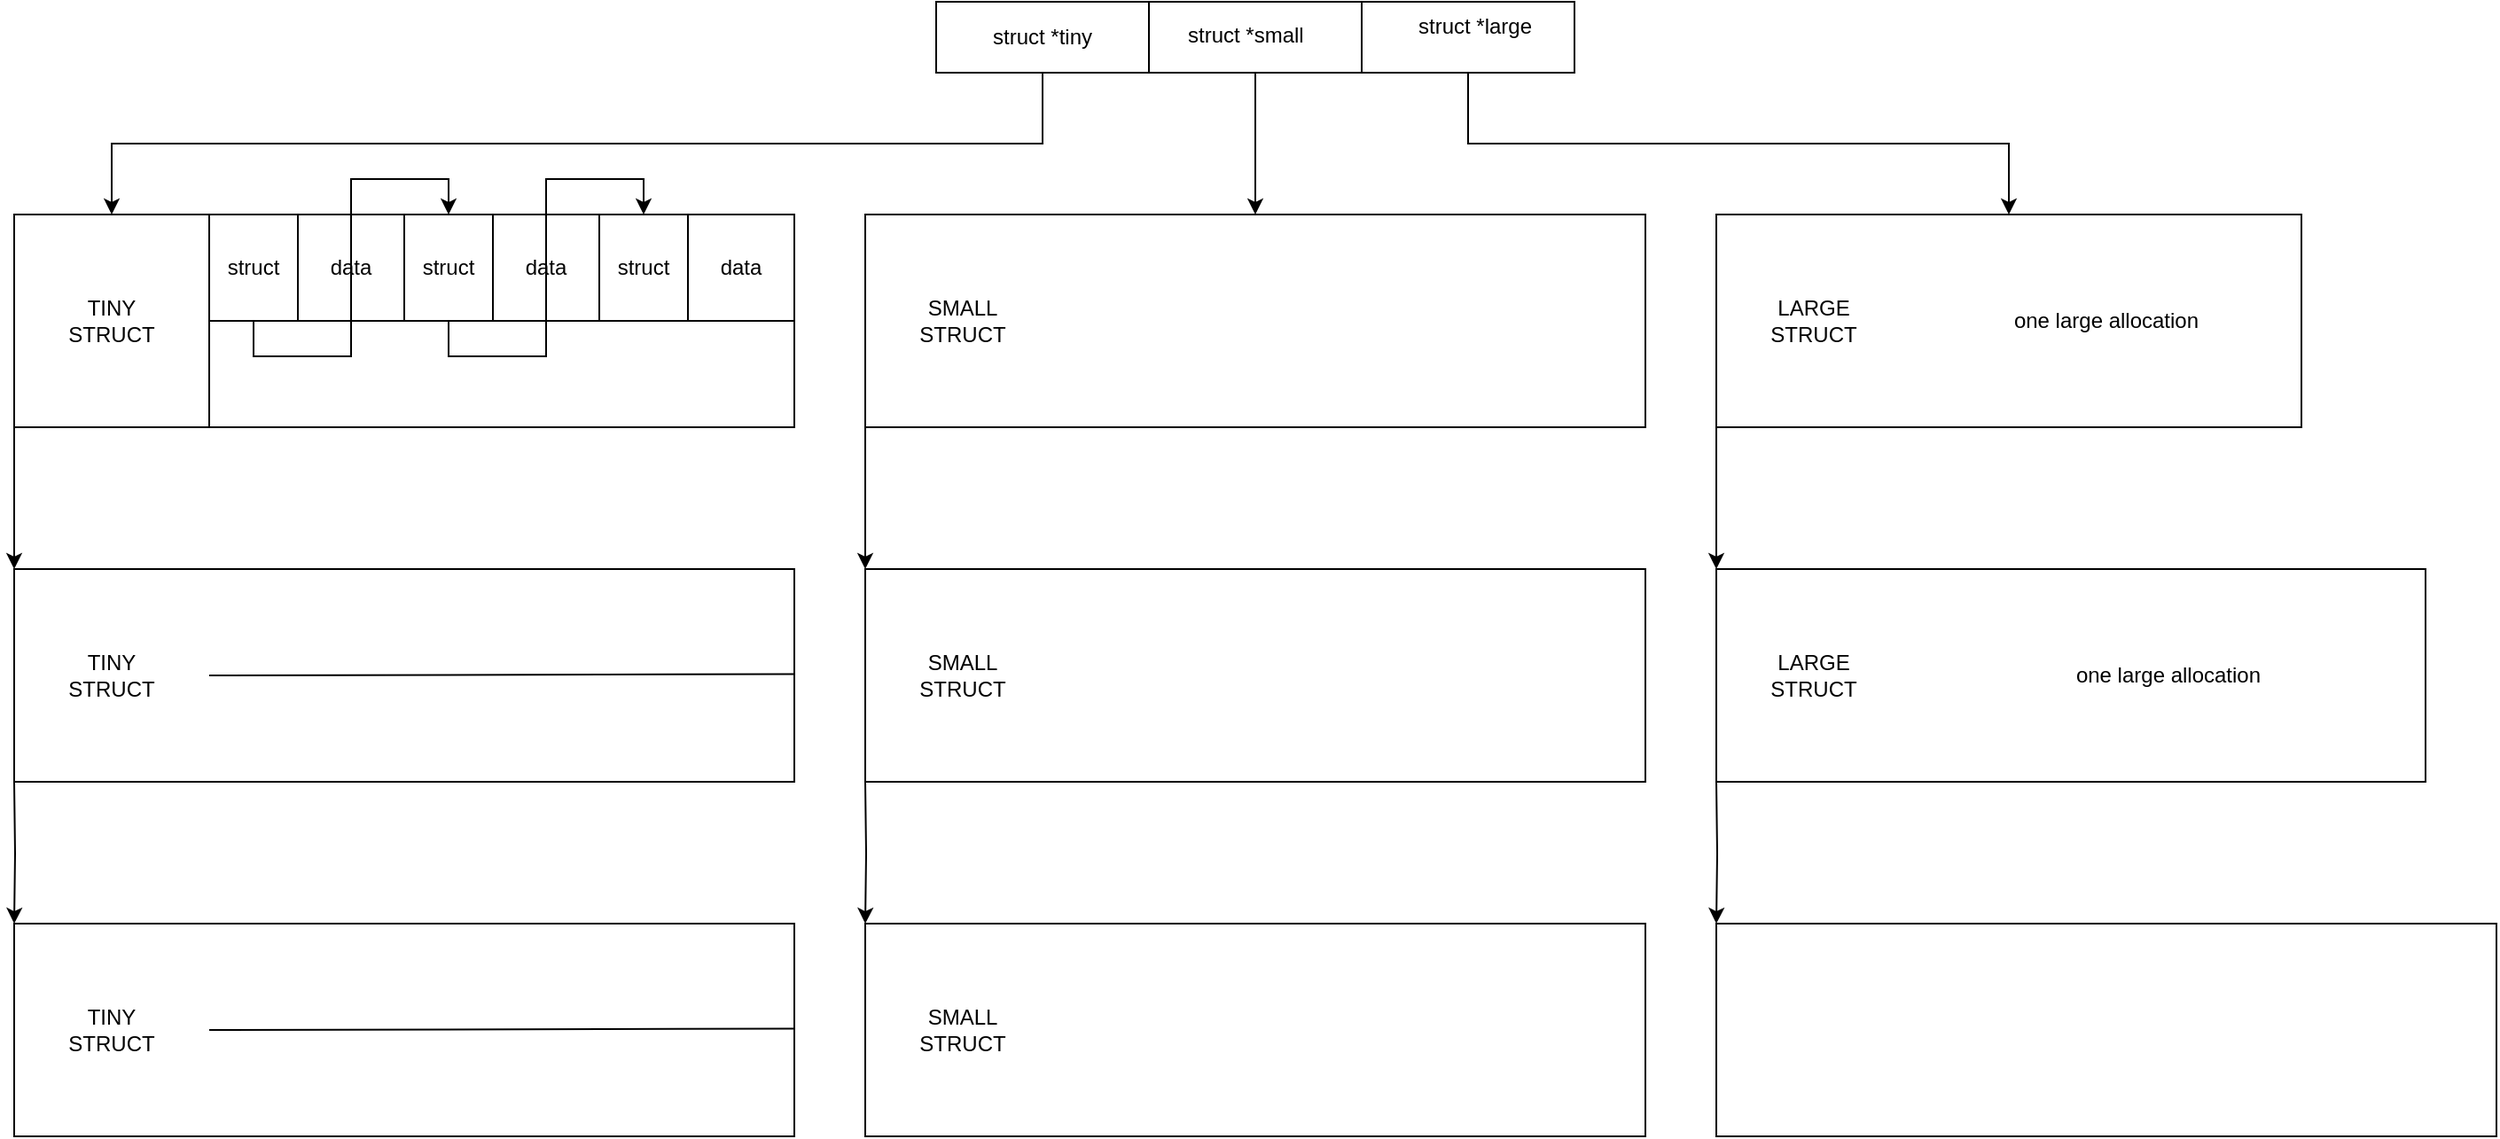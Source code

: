 <mxfile version="12.6.2" type="device"><diagram id="MA_cHhGB1UeJTt2BfoY6" name="Page-1"><mxGraphModel dx="1324" dy="990" grid="1" gridSize="10" guides="1" tooltips="1" connect="1" arrows="1" fold="1" page="1" pageScale="1" pageWidth="827" pageHeight="1169" math="0" shadow="0"><root><mxCell id="0"/><mxCell id="1" parent="0"/><mxCell id="yGrGN6IVCLCVQ6Q4cNv0-24" style="edgeStyle=orthogonalEdgeStyle;rounded=0;orthogonalLoop=1;jettySize=auto;html=1;exitX=0;exitY=1;exitDx=0;exitDy=0;entryX=0;entryY=0;entryDx=0;entryDy=0;" edge="1" parent="1" source="yGrGN6IVCLCVQ6Q4cNv0-4" target="yGrGN6IVCLCVQ6Q4cNv0-15"><mxGeometry relative="1" as="geometry"/></mxCell><mxCell id="yGrGN6IVCLCVQ6Q4cNv0-4" value="" style="rounded=0;whiteSpace=wrap;html=1;" vertex="1" parent="1"><mxGeometry x="40" y="240" width="440" height="120" as="geometry"/></mxCell><mxCell id="yGrGN6IVCLCVQ6Q4cNv0-15" value="" style="rounded=0;whiteSpace=wrap;html=1;" vertex="1" parent="1"><mxGeometry x="40" y="440" width="440" height="120" as="geometry"/></mxCell><mxCell id="yGrGN6IVCLCVQ6Q4cNv0-25" style="edgeStyle=orthogonalEdgeStyle;rounded=0;orthogonalLoop=1;jettySize=auto;html=1;exitX=0;exitY=1;exitDx=0;exitDy=0;entryX=0;entryY=0;entryDx=0;entryDy=0;" edge="1" parent="1" target="yGrGN6IVCLCVQ6Q4cNv0-26"><mxGeometry relative="1" as="geometry"><mxPoint x="40" y="560" as="sourcePoint"/></mxGeometry></mxCell><mxCell id="yGrGN6IVCLCVQ6Q4cNv0-26" value="" style="rounded=0;whiteSpace=wrap;html=1;" vertex="1" parent="1"><mxGeometry x="40" y="640" width="440" height="120" as="geometry"/></mxCell><mxCell id="yGrGN6IVCLCVQ6Q4cNv0-46" style="edgeStyle=orthogonalEdgeStyle;rounded=0;orthogonalLoop=1;jettySize=auto;html=1;exitX=0.5;exitY=1;exitDx=0;exitDy=0;entryX=0.5;entryY=0;entryDx=0;entryDy=0;" edge="1" parent="1" source="yGrGN6IVCLCVQ6Q4cNv0-28" target="yGrGN6IVCLCVQ6Q4cNv0-65"><mxGeometry relative="1" as="geometry"/></mxCell><mxCell id="yGrGN6IVCLCVQ6Q4cNv0-28" value="struct *tiny" style="rounded=0;whiteSpace=wrap;html=1;" vertex="1" parent="1"><mxGeometry x="560" y="120" width="120" height="40" as="geometry"/></mxCell><mxCell id="yGrGN6IVCLCVQ6Q4cNv0-44" style="edgeStyle=orthogonalEdgeStyle;rounded=0;orthogonalLoop=1;jettySize=auto;html=1;exitX=0.5;exitY=1;exitDx=0;exitDy=0;entryX=0.5;entryY=0;entryDx=0;entryDy=0;" edge="1" parent="1" source="yGrGN6IVCLCVQ6Q4cNv0-29" target="yGrGN6IVCLCVQ6Q4cNv0-34"><mxGeometry relative="1" as="geometry"/></mxCell><mxCell id="yGrGN6IVCLCVQ6Q4cNv0-29" value="" style="rounded=0;whiteSpace=wrap;html=1;" vertex="1" parent="1"><mxGeometry x="680" y="120" width="120" height="40" as="geometry"/></mxCell><mxCell id="yGrGN6IVCLCVQ6Q4cNv0-45" style="edgeStyle=orthogonalEdgeStyle;rounded=0;orthogonalLoop=1;jettySize=auto;html=1;exitX=0.5;exitY=1;exitDx=0;exitDy=0;" edge="1" parent="1" source="yGrGN6IVCLCVQ6Q4cNv0-31" target="yGrGN6IVCLCVQ6Q4cNv0-39"><mxGeometry relative="1" as="geometry"/></mxCell><mxCell id="yGrGN6IVCLCVQ6Q4cNv0-31" value="" style="rounded=0;whiteSpace=wrap;html=1;" vertex="1" parent="1"><mxGeometry x="800" y="120" width="120" height="40" as="geometry"/></mxCell><mxCell id="yGrGN6IVCLCVQ6Q4cNv0-33" style="edgeStyle=orthogonalEdgeStyle;rounded=0;orthogonalLoop=1;jettySize=auto;html=1;exitX=0;exitY=1;exitDx=0;exitDy=0;entryX=0;entryY=0;entryDx=0;entryDy=0;" edge="1" parent="1" source="yGrGN6IVCLCVQ6Q4cNv0-34" target="yGrGN6IVCLCVQ6Q4cNv0-35"><mxGeometry relative="1" as="geometry"/></mxCell><mxCell id="yGrGN6IVCLCVQ6Q4cNv0-34" value="" style="rounded=0;whiteSpace=wrap;html=1;" vertex="1" parent="1"><mxGeometry x="520" y="240" width="440" height="120" as="geometry"/></mxCell><mxCell id="yGrGN6IVCLCVQ6Q4cNv0-35" value="" style="rounded=0;whiteSpace=wrap;html=1;" vertex="1" parent="1"><mxGeometry x="520" y="440" width="440" height="120" as="geometry"/></mxCell><mxCell id="yGrGN6IVCLCVQ6Q4cNv0-36" style="edgeStyle=orthogonalEdgeStyle;rounded=0;orthogonalLoop=1;jettySize=auto;html=1;exitX=0;exitY=1;exitDx=0;exitDy=0;entryX=0;entryY=0;entryDx=0;entryDy=0;" edge="1" parent="1" target="yGrGN6IVCLCVQ6Q4cNv0-37"><mxGeometry relative="1" as="geometry"><mxPoint x="520" y="560" as="sourcePoint"/></mxGeometry></mxCell><mxCell id="yGrGN6IVCLCVQ6Q4cNv0-37" value="" style="rounded=0;whiteSpace=wrap;html=1;" vertex="1" parent="1"><mxGeometry x="520" y="640" width="440" height="120" as="geometry"/></mxCell><mxCell id="yGrGN6IVCLCVQ6Q4cNv0-38" style="edgeStyle=orthogonalEdgeStyle;rounded=0;orthogonalLoop=1;jettySize=auto;html=1;exitX=0;exitY=1;exitDx=0;exitDy=0;entryX=0;entryY=0;entryDx=0;entryDy=0;" edge="1" parent="1" source="yGrGN6IVCLCVQ6Q4cNv0-39"><mxGeometry relative="1" as="geometry"><mxPoint x="1000.0" y="440" as="targetPoint"/></mxGeometry></mxCell><mxCell id="yGrGN6IVCLCVQ6Q4cNv0-39" value="" style="rounded=0;whiteSpace=wrap;html=1;" vertex="1" parent="1"><mxGeometry x="1000" y="240" width="330" height="120" as="geometry"/></mxCell><mxCell id="yGrGN6IVCLCVQ6Q4cNv0-41" style="edgeStyle=orthogonalEdgeStyle;rounded=0;orthogonalLoop=1;jettySize=auto;html=1;exitX=0;exitY=1;exitDx=0;exitDy=0;entryX=0;entryY=0;entryDx=0;entryDy=0;" edge="1" parent="1" target="yGrGN6IVCLCVQ6Q4cNv0-42"><mxGeometry relative="1" as="geometry"><mxPoint x="1000.0" y="560" as="sourcePoint"/></mxGeometry></mxCell><mxCell id="yGrGN6IVCLCVQ6Q4cNv0-42" value="" style="rounded=0;whiteSpace=wrap;html=1;" vertex="1" parent="1"><mxGeometry x="1000.0" y="640" width="440" height="120" as="geometry"/></mxCell><mxCell id="yGrGN6IVCLCVQ6Q4cNv0-47" value="" style="endArrow=none;html=1;entryX=1;entryY=0.5;entryDx=0;entryDy=0;" edge="1" parent="1" target="yGrGN6IVCLCVQ6Q4cNv0-4"><mxGeometry width="50" height="50" relative="1" as="geometry"><mxPoint x="150" y="300" as="sourcePoint"/><mxPoint x="80" y="780" as="targetPoint"/></mxGeometry></mxCell><mxCell id="yGrGN6IVCLCVQ6Q4cNv0-48" value="" style="endArrow=none;html=1;exitX=1;exitY=0.5;exitDx=0;exitDy=0;entryX=1;entryY=0.5;entryDx=0;entryDy=0;" edge="1" parent="1" source="yGrGN6IVCLCVQ6Q4cNv0-66"><mxGeometry width="50" height="50" relative="1" as="geometry"><mxPoint x="40.0" y="499.29" as="sourcePoint"/><mxPoint x="480" y="499.29" as="targetPoint"/></mxGeometry></mxCell><mxCell id="yGrGN6IVCLCVQ6Q4cNv0-50" value="" style="endArrow=none;html=1;exitX=0.25;exitY=0;exitDx=0;exitDy=0;entryX=0.25;entryY=1;entryDx=0;entryDy=0;" edge="1" parent="1" source="yGrGN6IVCLCVQ6Q4cNv0-4" target="yGrGN6IVCLCVQ6Q4cNv0-4"><mxGeometry width="50" height="50" relative="1" as="geometry"><mxPoint x="70.0" y="330" as="sourcePoint"/><mxPoint x="510" y="330" as="targetPoint"/></mxGeometry></mxCell><mxCell id="yGrGN6IVCLCVQ6Q4cNv0-51" value="" style="endArrow=none;html=1;exitX=1;exitY=0.5;exitDx=0;exitDy=0;entryX=1;entryY=0.5;entryDx=0;entryDy=0;" edge="1" parent="1" source="yGrGN6IVCLCVQ6Q4cNv0-67"><mxGeometry width="50" height="50" relative="1" as="geometry"><mxPoint x="40.0" y="699.29" as="sourcePoint"/><mxPoint x="480" y="699.29" as="targetPoint"/></mxGeometry></mxCell><mxCell id="yGrGN6IVCLCVQ6Q4cNv0-52" value="" style="endArrow=none;html=1;entryX=0.5;entryY=0;entryDx=0;entryDy=0;" edge="1" parent="1" target="yGrGN6IVCLCVQ6Q4cNv0-4"><mxGeometry width="50" height="50" relative="1" as="geometry"><mxPoint x="260" y="300" as="sourcePoint"/><mxPoint x="80" y="780" as="targetPoint"/></mxGeometry></mxCell><mxCell id="yGrGN6IVCLCVQ6Q4cNv0-53" value="" style="endArrow=none;html=1;exitX=0.75;exitY=0;exitDx=0;exitDy=0;" edge="1" parent="1" source="yGrGN6IVCLCVQ6Q4cNv0-4"><mxGeometry width="50" height="50" relative="1" as="geometry"><mxPoint x="360" y="160" as="sourcePoint"/><mxPoint x="370" y="300" as="targetPoint"/></mxGeometry></mxCell><mxCell id="yGrGN6IVCLCVQ6Q4cNv0-54" value="" style="endArrow=none;html=1;entryX=0.5;entryY=0;entryDx=0;entryDy=0;" edge="1" parent="1"><mxGeometry width="50" height="50" relative="1" as="geometry"><mxPoint x="200" y="300" as="sourcePoint"/><mxPoint x="200" y="240" as="targetPoint"/></mxGeometry></mxCell><mxCell id="yGrGN6IVCLCVQ6Q4cNv0-81" style="edgeStyle=orthogonalEdgeStyle;rounded=0;orthogonalLoop=1;jettySize=auto;html=1;exitX=0.5;exitY=1;exitDx=0;exitDy=0;entryX=0.5;entryY=0;entryDx=0;entryDy=0;" edge="1" parent="1" source="yGrGN6IVCLCVQ6Q4cNv0-55" target="yGrGN6IVCLCVQ6Q4cNv0-59"><mxGeometry relative="1" as="geometry"/></mxCell><mxCell id="yGrGN6IVCLCVQ6Q4cNv0-55" value="struct" style="text;html=1;strokeColor=none;fillColor=none;align=center;verticalAlign=middle;whiteSpace=wrap;rounded=0;" vertex="1" parent="1"><mxGeometry x="150" y="240" width="50" height="60" as="geometry"/></mxCell><mxCell id="yGrGN6IVCLCVQ6Q4cNv0-56" value="data" style="text;html=1;strokeColor=none;fillColor=none;align=center;verticalAlign=middle;whiteSpace=wrap;rounded=0;" vertex="1" parent="1"><mxGeometry x="200" y="240" width="60" height="60" as="geometry"/></mxCell><mxCell id="yGrGN6IVCLCVQ6Q4cNv0-57" value="" style="endArrow=none;html=1;entryX=0.5;entryY=0;entryDx=0;entryDy=0;" edge="1" parent="1"><mxGeometry width="50" height="50" relative="1" as="geometry"><mxPoint x="370" y="300" as="sourcePoint"/><mxPoint x="370" y="240" as="targetPoint"/></mxGeometry></mxCell><mxCell id="yGrGN6IVCLCVQ6Q4cNv0-58" value="" style="endArrow=none;html=1;entryX=0.5;entryY=0;entryDx=0;entryDy=0;" edge="1" parent="1"><mxGeometry width="50" height="50" relative="1" as="geometry"><mxPoint x="310" y="300" as="sourcePoint"/><mxPoint x="310" y="240" as="targetPoint"/></mxGeometry></mxCell><mxCell id="yGrGN6IVCLCVQ6Q4cNv0-82" style="edgeStyle=orthogonalEdgeStyle;rounded=0;orthogonalLoop=1;jettySize=auto;html=1;exitX=0.5;exitY=1;exitDx=0;exitDy=0;entryX=0.5;entryY=0;entryDx=0;entryDy=0;" edge="1" parent="1" source="yGrGN6IVCLCVQ6Q4cNv0-59" target="yGrGN6IVCLCVQ6Q4cNv0-63"><mxGeometry relative="1" as="geometry"/></mxCell><mxCell id="yGrGN6IVCLCVQ6Q4cNv0-59" value="struct" style="text;html=1;strokeColor=none;fillColor=none;align=center;verticalAlign=middle;whiteSpace=wrap;rounded=0;" vertex="1" parent="1"><mxGeometry x="260" y="240" width="50" height="60" as="geometry"/></mxCell><mxCell id="yGrGN6IVCLCVQ6Q4cNv0-60" value="data" style="text;html=1;strokeColor=none;fillColor=none;align=center;verticalAlign=middle;whiteSpace=wrap;rounded=0;" vertex="1" parent="1"><mxGeometry x="310" y="240" width="60" height="60" as="geometry"/></mxCell><mxCell id="yGrGN6IVCLCVQ6Q4cNv0-61" value="" style="endArrow=none;html=1;entryX=0.5;entryY=0;entryDx=0;entryDy=0;" edge="1" parent="1"><mxGeometry width="50" height="50" relative="1" as="geometry"><mxPoint x="480" y="300" as="sourcePoint"/><mxPoint x="480" y="240" as="targetPoint"/></mxGeometry></mxCell><mxCell id="yGrGN6IVCLCVQ6Q4cNv0-62" value="" style="endArrow=none;html=1;entryX=0.5;entryY=0;entryDx=0;entryDy=0;" edge="1" parent="1"><mxGeometry width="50" height="50" relative="1" as="geometry"><mxPoint x="420" y="300" as="sourcePoint"/><mxPoint x="420" y="240" as="targetPoint"/></mxGeometry></mxCell><mxCell id="yGrGN6IVCLCVQ6Q4cNv0-63" value="struct" style="text;html=1;strokeColor=none;fillColor=none;align=center;verticalAlign=middle;whiteSpace=wrap;rounded=0;" vertex="1" parent="1"><mxGeometry x="370" y="240" width="50" height="60" as="geometry"/></mxCell><mxCell id="yGrGN6IVCLCVQ6Q4cNv0-64" value="data" style="text;html=1;strokeColor=none;fillColor=none;align=center;verticalAlign=middle;whiteSpace=wrap;rounded=0;" vertex="1" parent="1"><mxGeometry x="420" y="240" width="60" height="60" as="geometry"/></mxCell><mxCell id="yGrGN6IVCLCVQ6Q4cNv0-65" value="TINY&lt;br&gt;STRUCT" style="text;html=1;strokeColor=none;fillColor=none;align=center;verticalAlign=middle;whiteSpace=wrap;rounded=0;" vertex="1" parent="1"><mxGeometry x="40" y="240" width="110" height="120" as="geometry"/></mxCell><mxCell id="yGrGN6IVCLCVQ6Q4cNv0-66" value="TINY&lt;br&gt;STRUCT" style="text;html=1;strokeColor=none;fillColor=none;align=center;verticalAlign=middle;whiteSpace=wrap;rounded=0;fontStyle=0" vertex="1" parent="1"><mxGeometry x="40" y="440" width="110" height="120" as="geometry"/></mxCell><mxCell id="yGrGN6IVCLCVQ6Q4cNv0-67" value="TINY&lt;br&gt;STRUCT" style="text;html=1;strokeColor=none;fillColor=none;align=center;verticalAlign=middle;whiteSpace=wrap;rounded=0;" vertex="1" parent="1"><mxGeometry x="40" y="640" width="110" height="120" as="geometry"/></mxCell><mxCell id="yGrGN6IVCLCVQ6Q4cNv0-68" value="SMALL&lt;br&gt;STRUCT" style="text;html=1;strokeColor=none;fillColor=none;align=center;verticalAlign=middle;whiteSpace=wrap;rounded=0;" vertex="1" parent="1"><mxGeometry x="520" y="240" width="110" height="120" as="geometry"/></mxCell><mxCell id="yGrGN6IVCLCVQ6Q4cNv0-69" value="SMALL&lt;br&gt;STRUCT" style="text;html=1;strokeColor=none;fillColor=none;align=center;verticalAlign=middle;whiteSpace=wrap;rounded=0;" vertex="1" parent="1"><mxGeometry x="520" y="440" width="110" height="120" as="geometry"/></mxCell><mxCell id="yGrGN6IVCLCVQ6Q4cNv0-70" value="SMALL&lt;br&gt;STRUCT" style="text;html=1;strokeColor=none;fillColor=none;align=center;verticalAlign=middle;whiteSpace=wrap;rounded=0;" vertex="1" parent="1"><mxGeometry x="520" y="640" width="110" height="120" as="geometry"/></mxCell><mxCell id="yGrGN6IVCLCVQ6Q4cNv0-71" value="LARGE&lt;br&gt;STRUCT" style="text;html=1;strokeColor=none;fillColor=none;align=center;verticalAlign=middle;whiteSpace=wrap;rounded=0;" vertex="1" parent="1"><mxGeometry x="1000" y="240" width="110" height="120" as="geometry"/></mxCell><mxCell id="yGrGN6IVCLCVQ6Q4cNv0-72" value="one large allocation" style="text;html=1;strokeColor=none;fillColor=none;align=center;verticalAlign=middle;whiteSpace=wrap;rounded=0;" vertex="1" parent="1"><mxGeometry x="1110" y="240" width="220" height="120" as="geometry"/></mxCell><mxCell id="yGrGN6IVCLCVQ6Q4cNv0-74" value="" style="rounded=0;whiteSpace=wrap;html=1;" vertex="1" parent="1"><mxGeometry x="1000" y="440" width="400" height="120" as="geometry"/></mxCell><mxCell id="yGrGN6IVCLCVQ6Q4cNv0-75" value="LARGE&lt;br&gt;STRUCT" style="text;html=1;strokeColor=none;fillColor=none;align=center;verticalAlign=middle;whiteSpace=wrap;rounded=0;" vertex="1" parent="1"><mxGeometry x="1000" y="440" width="110" height="120" as="geometry"/></mxCell><mxCell id="yGrGN6IVCLCVQ6Q4cNv0-76" value="one large allocation" style="text;html=1;strokeColor=none;fillColor=none;align=center;verticalAlign=middle;whiteSpace=wrap;rounded=0;" vertex="1" parent="1"><mxGeometry x="1110" y="440" width="290" height="120" as="geometry"/></mxCell><mxCell id="yGrGN6IVCLCVQ6Q4cNv0-79" value="struct *small" style="text;html=1;" vertex="1" parent="1"><mxGeometry x="700" y="125" width="80" height="30" as="geometry"/></mxCell><mxCell id="yGrGN6IVCLCVQ6Q4cNv0-80" value="struct *large" style="text;html=1;" vertex="1" parent="1"><mxGeometry x="830" y="120" width="80" height="30" as="geometry"/></mxCell></root></mxGraphModel></diagram></mxfile>